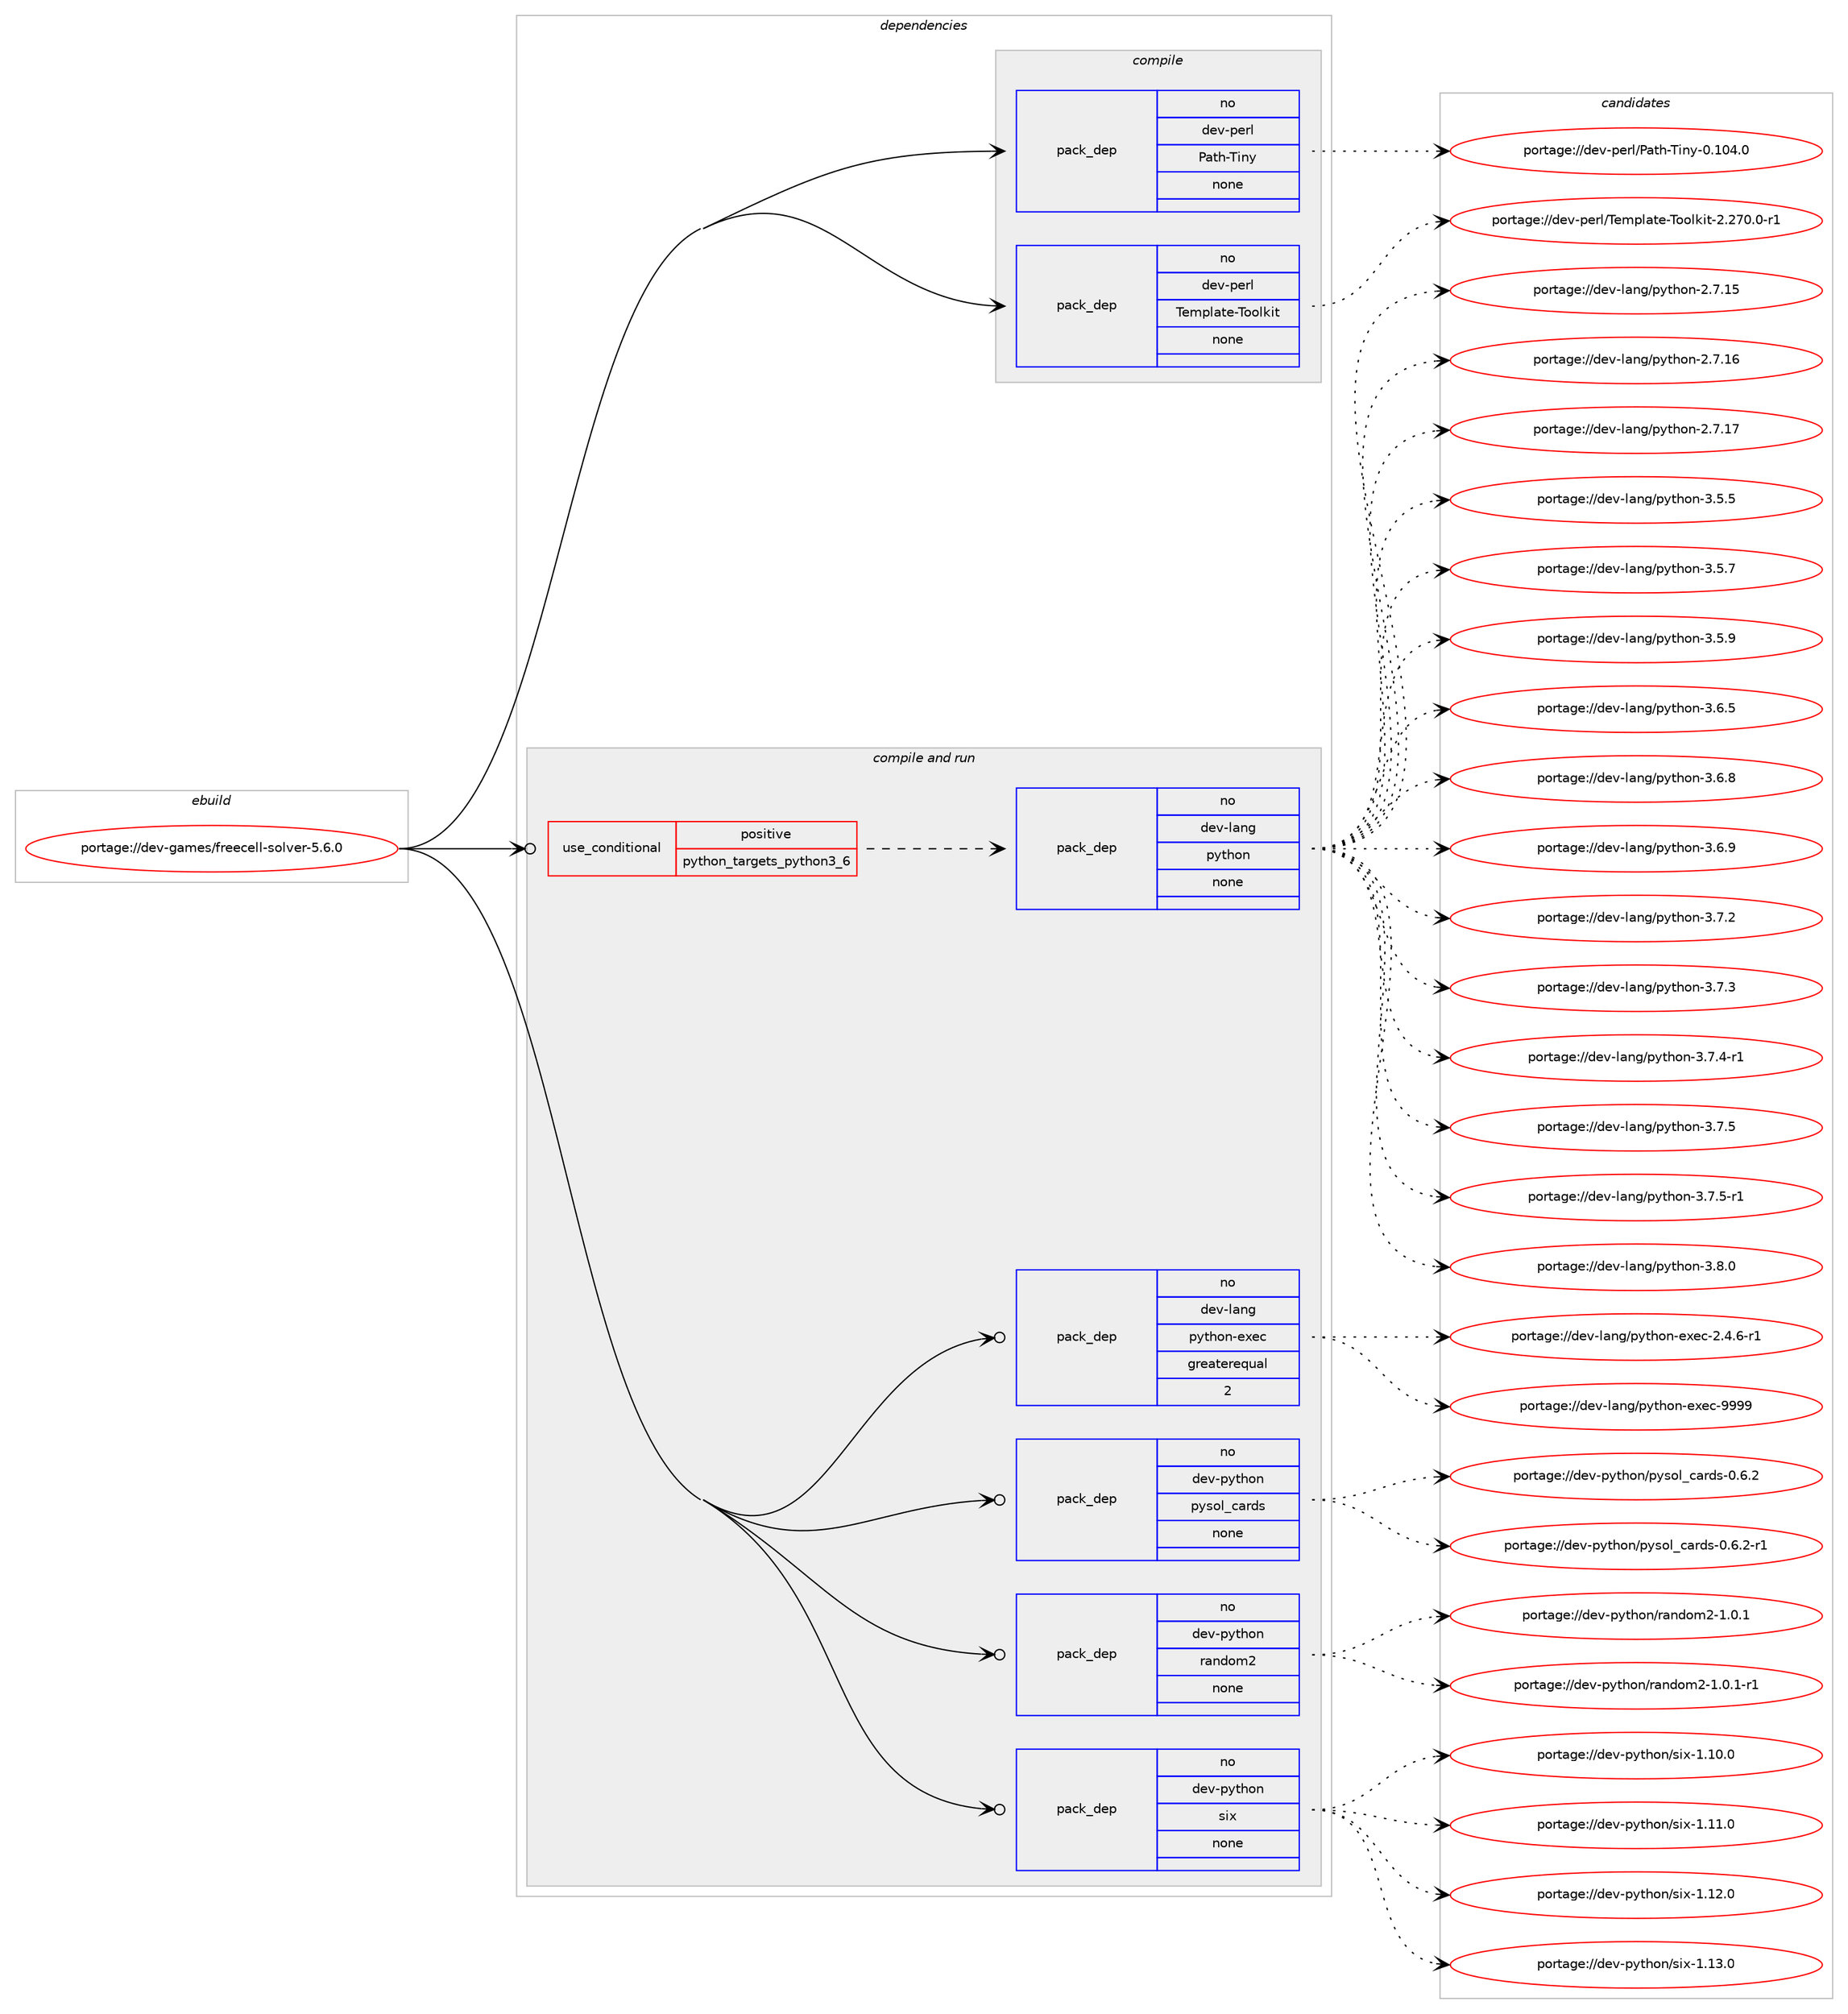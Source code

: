 digraph prolog {

# *************
# Graph options
# *************

newrank=true;
concentrate=true;
compound=true;
graph [rankdir=LR,fontname=Helvetica,fontsize=10,ranksep=1.5];#, ranksep=2.5, nodesep=0.2];
edge  [arrowhead=vee];
node  [fontname=Helvetica,fontsize=10];

# **********
# The ebuild
# **********

subgraph cluster_leftcol {
color=gray;
label=<<i>ebuild</i>>;
id [label="portage://dev-games/freecell-solver-5.6.0", color=red, width=4, href="../dev-games/freecell-solver-5.6.0.svg"];
}

# ****************
# The dependencies
# ****************

subgraph cluster_midcol {
color=gray;
label=<<i>dependencies</i>>;
subgraph cluster_compile {
fillcolor="#eeeeee";
style=filled;
label=<<i>compile</i>>;
subgraph pack45080 {
dependency60320 [label=<<TABLE BORDER="0" CELLBORDER="1" CELLSPACING="0" CELLPADDING="4" WIDTH="220"><TR><TD ROWSPAN="6" CELLPADDING="30">pack_dep</TD></TR><TR><TD WIDTH="110">no</TD></TR><TR><TD>dev-perl</TD></TR><TR><TD>Path-Tiny</TD></TR><TR><TD>none</TD></TR><TR><TD></TD></TR></TABLE>>, shape=none, color=blue];
}
id:e -> dependency60320:w [weight=20,style="solid",arrowhead="vee"];
subgraph pack45081 {
dependency60321 [label=<<TABLE BORDER="0" CELLBORDER="1" CELLSPACING="0" CELLPADDING="4" WIDTH="220"><TR><TD ROWSPAN="6" CELLPADDING="30">pack_dep</TD></TR><TR><TD WIDTH="110">no</TD></TR><TR><TD>dev-perl</TD></TR><TR><TD>Template-Toolkit</TD></TR><TR><TD>none</TD></TR><TR><TD></TD></TR></TABLE>>, shape=none, color=blue];
}
id:e -> dependency60321:w [weight=20,style="solid",arrowhead="vee"];
}
subgraph cluster_compileandrun {
fillcolor="#eeeeee";
style=filled;
label=<<i>compile and run</i>>;
subgraph cond13914 {
dependency60322 [label=<<TABLE BORDER="0" CELLBORDER="1" CELLSPACING="0" CELLPADDING="4"><TR><TD ROWSPAN="3" CELLPADDING="10">use_conditional</TD></TR><TR><TD>positive</TD></TR><TR><TD>python_targets_python3_6</TD></TR></TABLE>>, shape=none, color=red];
subgraph pack45082 {
dependency60323 [label=<<TABLE BORDER="0" CELLBORDER="1" CELLSPACING="0" CELLPADDING="4" WIDTH="220"><TR><TD ROWSPAN="6" CELLPADDING="30">pack_dep</TD></TR><TR><TD WIDTH="110">no</TD></TR><TR><TD>dev-lang</TD></TR><TR><TD>python</TD></TR><TR><TD>none</TD></TR><TR><TD></TD></TR></TABLE>>, shape=none, color=blue];
}
dependency60322:e -> dependency60323:w [weight=20,style="dashed",arrowhead="vee"];
}
id:e -> dependency60322:w [weight=20,style="solid",arrowhead="odotvee"];
subgraph pack45083 {
dependency60324 [label=<<TABLE BORDER="0" CELLBORDER="1" CELLSPACING="0" CELLPADDING="4" WIDTH="220"><TR><TD ROWSPAN="6" CELLPADDING="30">pack_dep</TD></TR><TR><TD WIDTH="110">no</TD></TR><TR><TD>dev-lang</TD></TR><TR><TD>python-exec</TD></TR><TR><TD>greaterequal</TD></TR><TR><TD>2</TD></TR></TABLE>>, shape=none, color=blue];
}
id:e -> dependency60324:w [weight=20,style="solid",arrowhead="odotvee"];
subgraph pack45084 {
dependency60325 [label=<<TABLE BORDER="0" CELLBORDER="1" CELLSPACING="0" CELLPADDING="4" WIDTH="220"><TR><TD ROWSPAN="6" CELLPADDING="30">pack_dep</TD></TR><TR><TD WIDTH="110">no</TD></TR><TR><TD>dev-python</TD></TR><TR><TD>pysol_cards</TD></TR><TR><TD>none</TD></TR><TR><TD></TD></TR></TABLE>>, shape=none, color=blue];
}
id:e -> dependency60325:w [weight=20,style="solid",arrowhead="odotvee"];
subgraph pack45085 {
dependency60326 [label=<<TABLE BORDER="0" CELLBORDER="1" CELLSPACING="0" CELLPADDING="4" WIDTH="220"><TR><TD ROWSPAN="6" CELLPADDING="30">pack_dep</TD></TR><TR><TD WIDTH="110">no</TD></TR><TR><TD>dev-python</TD></TR><TR><TD>random2</TD></TR><TR><TD>none</TD></TR><TR><TD></TD></TR></TABLE>>, shape=none, color=blue];
}
id:e -> dependency60326:w [weight=20,style="solid",arrowhead="odotvee"];
subgraph pack45086 {
dependency60327 [label=<<TABLE BORDER="0" CELLBORDER="1" CELLSPACING="0" CELLPADDING="4" WIDTH="220"><TR><TD ROWSPAN="6" CELLPADDING="30">pack_dep</TD></TR><TR><TD WIDTH="110">no</TD></TR><TR><TD>dev-python</TD></TR><TR><TD>six</TD></TR><TR><TD>none</TD></TR><TR><TD></TD></TR></TABLE>>, shape=none, color=blue];
}
id:e -> dependency60327:w [weight=20,style="solid",arrowhead="odotvee"];
}
subgraph cluster_run {
fillcolor="#eeeeee";
style=filled;
label=<<i>run</i>>;
}
}

# **************
# The candidates
# **************

subgraph cluster_choices {
rank=same;
color=gray;
label=<<i>candidates</i>>;

subgraph choice45080 {
color=black;
nodesep=1;
choiceportage1001011184511210111410847809711610445841051101214548464948524648 [label="portage://dev-perl/Path-Tiny-0.104.0", color=red, width=4,href="../dev-perl/Path-Tiny-0.104.0.svg"];
dependency60320:e -> choiceportage1001011184511210111410847809711610445841051101214548464948524648:w [style=dotted,weight="100"];
}
subgraph choice45081 {
color=black;
nodesep=1;
choiceportage10010111845112101114108478410110911210897116101458411111110810710511645504650554846484511449 [label="portage://dev-perl/Template-Toolkit-2.270.0-r1", color=red, width=4,href="../dev-perl/Template-Toolkit-2.270.0-r1.svg"];
dependency60321:e -> choiceportage10010111845112101114108478410110911210897116101458411111110810710511645504650554846484511449:w [style=dotted,weight="100"];
}
subgraph choice45082 {
color=black;
nodesep=1;
choiceportage10010111845108971101034711212111610411111045504655464953 [label="portage://dev-lang/python-2.7.15", color=red, width=4,href="../dev-lang/python-2.7.15.svg"];
choiceportage10010111845108971101034711212111610411111045504655464954 [label="portage://dev-lang/python-2.7.16", color=red, width=4,href="../dev-lang/python-2.7.16.svg"];
choiceportage10010111845108971101034711212111610411111045504655464955 [label="portage://dev-lang/python-2.7.17", color=red, width=4,href="../dev-lang/python-2.7.17.svg"];
choiceportage100101118451089711010347112121116104111110455146534653 [label="portage://dev-lang/python-3.5.5", color=red, width=4,href="../dev-lang/python-3.5.5.svg"];
choiceportage100101118451089711010347112121116104111110455146534655 [label="portage://dev-lang/python-3.5.7", color=red, width=4,href="../dev-lang/python-3.5.7.svg"];
choiceportage100101118451089711010347112121116104111110455146534657 [label="portage://dev-lang/python-3.5.9", color=red, width=4,href="../dev-lang/python-3.5.9.svg"];
choiceportage100101118451089711010347112121116104111110455146544653 [label="portage://dev-lang/python-3.6.5", color=red, width=4,href="../dev-lang/python-3.6.5.svg"];
choiceportage100101118451089711010347112121116104111110455146544656 [label="portage://dev-lang/python-3.6.8", color=red, width=4,href="../dev-lang/python-3.6.8.svg"];
choiceportage100101118451089711010347112121116104111110455146544657 [label="portage://dev-lang/python-3.6.9", color=red, width=4,href="../dev-lang/python-3.6.9.svg"];
choiceportage100101118451089711010347112121116104111110455146554650 [label="portage://dev-lang/python-3.7.2", color=red, width=4,href="../dev-lang/python-3.7.2.svg"];
choiceportage100101118451089711010347112121116104111110455146554651 [label="portage://dev-lang/python-3.7.3", color=red, width=4,href="../dev-lang/python-3.7.3.svg"];
choiceportage1001011184510897110103471121211161041111104551465546524511449 [label="portage://dev-lang/python-3.7.4-r1", color=red, width=4,href="../dev-lang/python-3.7.4-r1.svg"];
choiceportage100101118451089711010347112121116104111110455146554653 [label="portage://dev-lang/python-3.7.5", color=red, width=4,href="../dev-lang/python-3.7.5.svg"];
choiceportage1001011184510897110103471121211161041111104551465546534511449 [label="portage://dev-lang/python-3.7.5-r1", color=red, width=4,href="../dev-lang/python-3.7.5-r1.svg"];
choiceportage100101118451089711010347112121116104111110455146564648 [label="portage://dev-lang/python-3.8.0", color=red, width=4,href="../dev-lang/python-3.8.0.svg"];
dependency60323:e -> choiceportage10010111845108971101034711212111610411111045504655464953:w [style=dotted,weight="100"];
dependency60323:e -> choiceportage10010111845108971101034711212111610411111045504655464954:w [style=dotted,weight="100"];
dependency60323:e -> choiceportage10010111845108971101034711212111610411111045504655464955:w [style=dotted,weight="100"];
dependency60323:e -> choiceportage100101118451089711010347112121116104111110455146534653:w [style=dotted,weight="100"];
dependency60323:e -> choiceportage100101118451089711010347112121116104111110455146534655:w [style=dotted,weight="100"];
dependency60323:e -> choiceportage100101118451089711010347112121116104111110455146534657:w [style=dotted,weight="100"];
dependency60323:e -> choiceportage100101118451089711010347112121116104111110455146544653:w [style=dotted,weight="100"];
dependency60323:e -> choiceportage100101118451089711010347112121116104111110455146544656:w [style=dotted,weight="100"];
dependency60323:e -> choiceportage100101118451089711010347112121116104111110455146544657:w [style=dotted,weight="100"];
dependency60323:e -> choiceportage100101118451089711010347112121116104111110455146554650:w [style=dotted,weight="100"];
dependency60323:e -> choiceportage100101118451089711010347112121116104111110455146554651:w [style=dotted,weight="100"];
dependency60323:e -> choiceportage1001011184510897110103471121211161041111104551465546524511449:w [style=dotted,weight="100"];
dependency60323:e -> choiceportage100101118451089711010347112121116104111110455146554653:w [style=dotted,weight="100"];
dependency60323:e -> choiceportage1001011184510897110103471121211161041111104551465546534511449:w [style=dotted,weight="100"];
dependency60323:e -> choiceportage100101118451089711010347112121116104111110455146564648:w [style=dotted,weight="100"];
}
subgraph choice45083 {
color=black;
nodesep=1;
choiceportage10010111845108971101034711212111610411111045101120101994550465246544511449 [label="portage://dev-lang/python-exec-2.4.6-r1", color=red, width=4,href="../dev-lang/python-exec-2.4.6-r1.svg"];
choiceportage10010111845108971101034711212111610411111045101120101994557575757 [label="portage://dev-lang/python-exec-9999", color=red, width=4,href="../dev-lang/python-exec-9999.svg"];
dependency60324:e -> choiceportage10010111845108971101034711212111610411111045101120101994550465246544511449:w [style=dotted,weight="100"];
dependency60324:e -> choiceportage10010111845108971101034711212111610411111045101120101994557575757:w [style=dotted,weight="100"];
}
subgraph choice45084 {
color=black;
nodesep=1;
choiceportage1001011184511212111610411111047112121115111108959997114100115454846544650 [label="portage://dev-python/pysol_cards-0.6.2", color=red, width=4,href="../dev-python/pysol_cards-0.6.2.svg"];
choiceportage10010111845112121116104111110471121211151111089599971141001154548465446504511449 [label="portage://dev-python/pysol_cards-0.6.2-r1", color=red, width=4,href="../dev-python/pysol_cards-0.6.2-r1.svg"];
dependency60325:e -> choiceportage1001011184511212111610411111047112121115111108959997114100115454846544650:w [style=dotted,weight="100"];
dependency60325:e -> choiceportage10010111845112121116104111110471121211151111089599971141001154548465446504511449:w [style=dotted,weight="100"];
}
subgraph choice45085 {
color=black;
nodesep=1;
choiceportage10010111845112121116104111110471149711010011110950454946484649 [label="portage://dev-python/random2-1.0.1", color=red, width=4,href="../dev-python/random2-1.0.1.svg"];
choiceportage100101118451121211161041111104711497110100111109504549464846494511449 [label="portage://dev-python/random2-1.0.1-r1", color=red, width=4,href="../dev-python/random2-1.0.1-r1.svg"];
dependency60326:e -> choiceportage10010111845112121116104111110471149711010011110950454946484649:w [style=dotted,weight="100"];
dependency60326:e -> choiceportage100101118451121211161041111104711497110100111109504549464846494511449:w [style=dotted,weight="100"];
}
subgraph choice45086 {
color=black;
nodesep=1;
choiceportage100101118451121211161041111104711510512045494649484648 [label="portage://dev-python/six-1.10.0", color=red, width=4,href="../dev-python/six-1.10.0.svg"];
choiceportage100101118451121211161041111104711510512045494649494648 [label="portage://dev-python/six-1.11.0", color=red, width=4,href="../dev-python/six-1.11.0.svg"];
choiceportage100101118451121211161041111104711510512045494649504648 [label="portage://dev-python/six-1.12.0", color=red, width=4,href="../dev-python/six-1.12.0.svg"];
choiceportage100101118451121211161041111104711510512045494649514648 [label="portage://dev-python/six-1.13.0", color=red, width=4,href="../dev-python/six-1.13.0.svg"];
dependency60327:e -> choiceportage100101118451121211161041111104711510512045494649484648:w [style=dotted,weight="100"];
dependency60327:e -> choiceportage100101118451121211161041111104711510512045494649494648:w [style=dotted,weight="100"];
dependency60327:e -> choiceportage100101118451121211161041111104711510512045494649504648:w [style=dotted,weight="100"];
dependency60327:e -> choiceportage100101118451121211161041111104711510512045494649514648:w [style=dotted,weight="100"];
}
}

}
